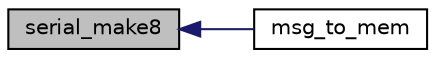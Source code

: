 digraph "serial_make8"
{
 // INTERACTIVE_SVG=YES
  edge [fontname="Helvetica",fontsize="10",labelfontname="Helvetica",labelfontsize="10"];
  node [fontname="Helvetica",fontsize="10",shape=record];
  rankdir="LR";
  Node1 [label="serial_make8",height=0.2,width=0.4,color="black", fillcolor="grey75", style="filled", fontcolor="black"];
  Node1 -> Node2 [dir="back",color="midnightblue",fontsize="10",style="solid",fontname="Helvetica"];
  Node2 [label="msg_to_mem",height=0.2,width=0.4,color="black", fillcolor="white", style="filled",URL="$dc/d87/a00032.html#a126f3d78a95341a19a3e862e57357952",tooltip="copy serially received data to given memory address "];
}
